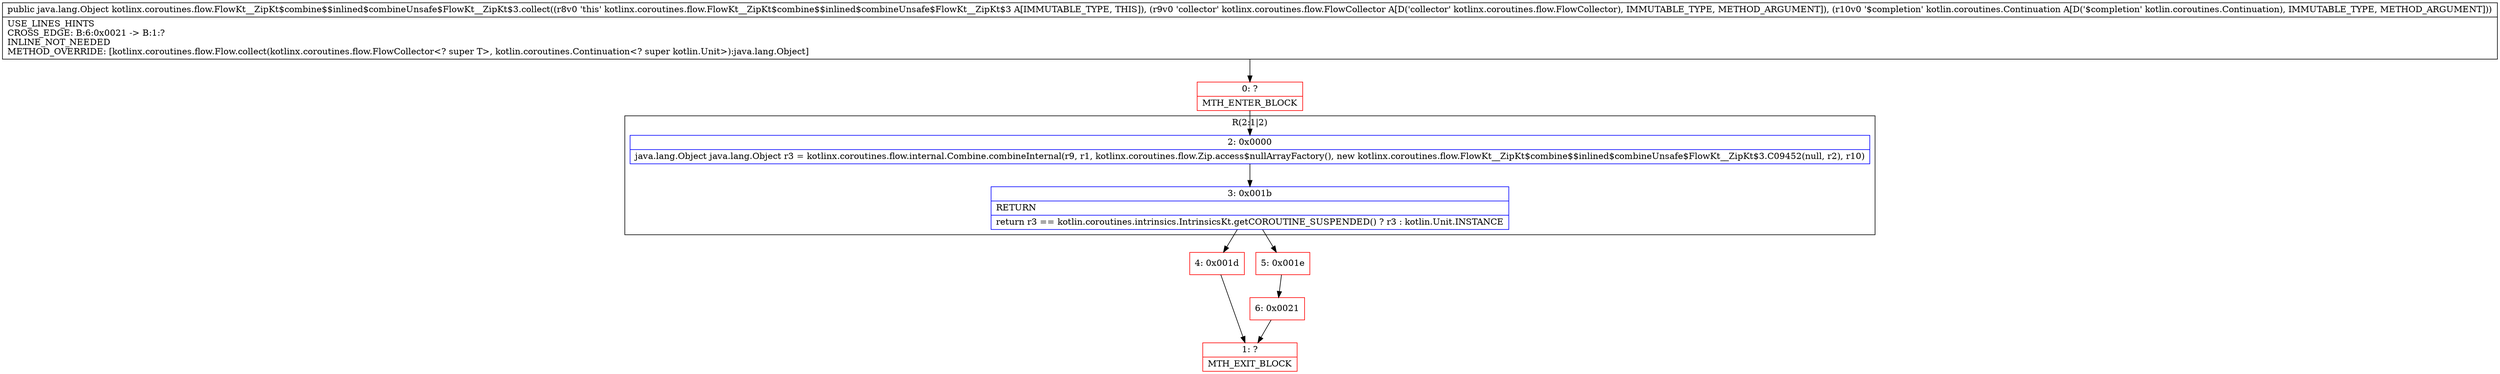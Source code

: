 digraph "CFG forkotlinx.coroutines.flow.FlowKt__ZipKt$combine$$inlined$combineUnsafe$FlowKt__ZipKt$3.collect(Lkotlinx\/coroutines\/flow\/FlowCollector;Lkotlin\/coroutines\/Continuation;)Ljava\/lang\/Object;" {
subgraph cluster_Region_2022244917 {
label = "R(2:1|2)";
node [shape=record,color=blue];
Node_2 [shape=record,label="{2\:\ 0x0000|java.lang.Object java.lang.Object r3 = kotlinx.coroutines.flow.internal.Combine.combineInternal(r9, r1, kotlinx.coroutines.flow.Zip.access$nullArrayFactory(), new kotlinx.coroutines.flow.FlowKt__ZipKt$combine$$inlined$combineUnsafe$FlowKt__ZipKt$3.C09452(null, r2), r10)\l}"];
Node_3 [shape=record,label="{3\:\ 0x001b|RETURN\l|return r3 == kotlin.coroutines.intrinsics.IntrinsicsKt.getCOROUTINE_SUSPENDED() ? r3 : kotlin.Unit.INSTANCE\l}"];
}
Node_0 [shape=record,color=red,label="{0\:\ ?|MTH_ENTER_BLOCK\l}"];
Node_4 [shape=record,color=red,label="{4\:\ 0x001d}"];
Node_1 [shape=record,color=red,label="{1\:\ ?|MTH_EXIT_BLOCK\l}"];
Node_5 [shape=record,color=red,label="{5\:\ 0x001e}"];
Node_6 [shape=record,color=red,label="{6\:\ 0x0021}"];
MethodNode[shape=record,label="{public java.lang.Object kotlinx.coroutines.flow.FlowKt__ZipKt$combine$$inlined$combineUnsafe$FlowKt__ZipKt$3.collect((r8v0 'this' kotlinx.coroutines.flow.FlowKt__ZipKt$combine$$inlined$combineUnsafe$FlowKt__ZipKt$3 A[IMMUTABLE_TYPE, THIS]), (r9v0 'collector' kotlinx.coroutines.flow.FlowCollector A[D('collector' kotlinx.coroutines.flow.FlowCollector), IMMUTABLE_TYPE, METHOD_ARGUMENT]), (r10v0 '$completion' kotlin.coroutines.Continuation A[D('$completion' kotlin.coroutines.Continuation), IMMUTABLE_TYPE, METHOD_ARGUMENT]))  | USE_LINES_HINTS\lCROSS_EDGE: B:6:0x0021 \-\> B:1:?\lINLINE_NOT_NEEDED\lMETHOD_OVERRIDE: [kotlinx.coroutines.flow.Flow.collect(kotlinx.coroutines.flow.FlowCollector\<? super T\>, kotlin.coroutines.Continuation\<? super kotlin.Unit\>):java.lang.Object]\l}"];
MethodNode -> Node_0;Node_2 -> Node_3;
Node_3 -> Node_4;
Node_3 -> Node_5;
Node_0 -> Node_2;
Node_4 -> Node_1;
Node_5 -> Node_6;
Node_6 -> Node_1;
}

